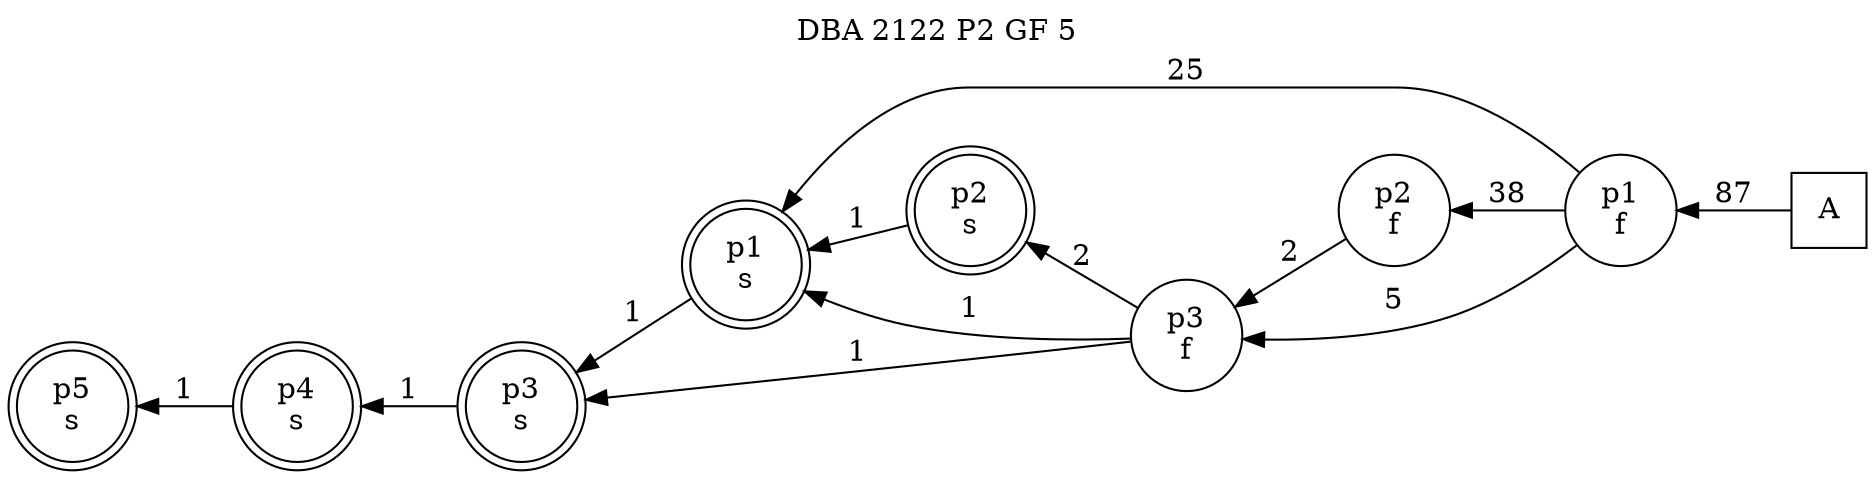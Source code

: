 digraph DBA_2122_P2_GF_5_GOOD {
labelloc="tl"
label= " DBA 2122 P2 GF 5 "
rankdir="RL";
"A" [shape="square" label="A"]
"p1_f" [shape="circle" label="p1
f"]
"p1_s" [shape="doublecircle" label="p1
s"]
"p2_f" [shape="circle" label="p2
f"]
"p3_f" [shape="circle" label="p3
f"]
"p3_s" [shape="doublecircle" label="p3
s"]
"p2_s" [shape="doublecircle" label="p2
s"]
"p4_s" [shape="doublecircle" label="p4
s"]
"p5_s" [shape="doublecircle" label="p5
s"]
"A" -> "p1_f" [ label=87]
"p1_f" -> "p1_s" [ label=25]
"p1_f" -> "p2_f" [ label=38]
"p1_f" -> "p3_f" [ label=5]
"p1_s" -> "p3_s" [ label=1]
"p2_f" -> "p3_f" [ label=2]
"p3_f" -> "p1_s" [ label=1]
"p3_f" -> "p3_s" [ label=1]
"p3_f" -> "p2_s" [ label=2]
"p3_s" -> "p4_s" [ label=1]
"p2_s" -> "p1_s" [ label=1]
"p4_s" -> "p5_s" [ label=1]
}
